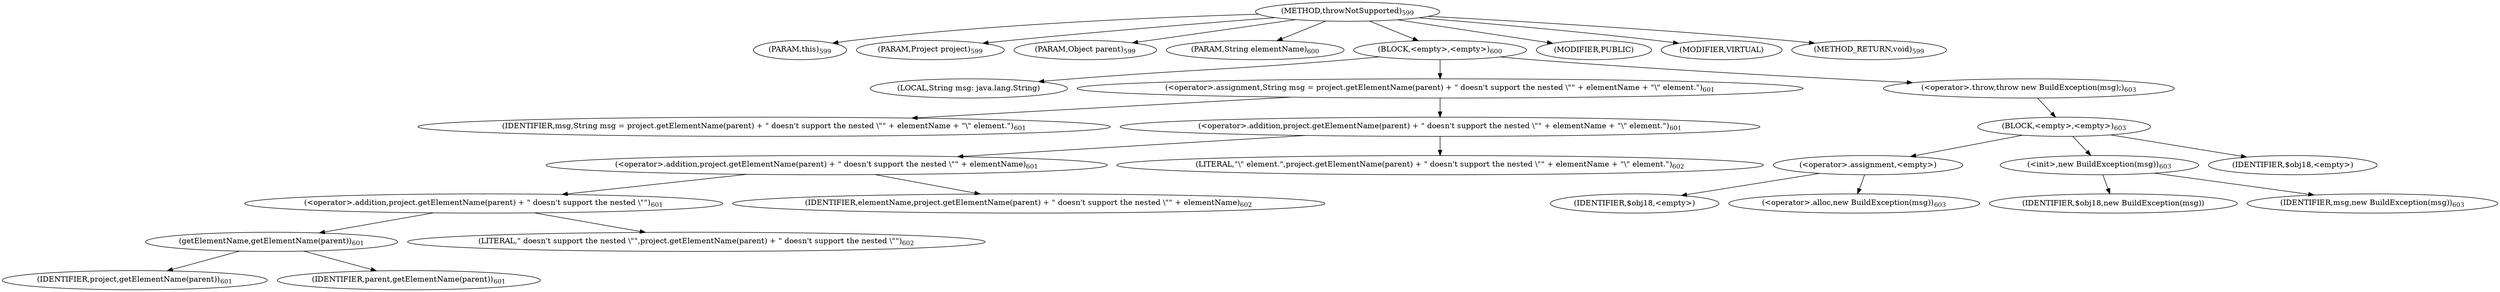 digraph "throwNotSupported" {  
"982" [label = <(METHOD,throwNotSupported)<SUB>599</SUB>> ]
"983" [label = <(PARAM,this)<SUB>599</SUB>> ]
"984" [label = <(PARAM,Project project)<SUB>599</SUB>> ]
"985" [label = <(PARAM,Object parent)<SUB>599</SUB>> ]
"986" [label = <(PARAM,String elementName)<SUB>600</SUB>> ]
"987" [label = <(BLOCK,&lt;empty&gt;,&lt;empty&gt;)<SUB>600</SUB>> ]
"988" [label = <(LOCAL,String msg: java.lang.String)> ]
"989" [label = <(&lt;operator&gt;.assignment,String msg = project.getElementName(parent) + &quot; doesn't support the nested \&quot;&quot; + elementName + &quot;\&quot; element.&quot;)<SUB>601</SUB>> ]
"990" [label = <(IDENTIFIER,msg,String msg = project.getElementName(parent) + &quot; doesn't support the nested \&quot;&quot; + elementName + &quot;\&quot; element.&quot;)<SUB>601</SUB>> ]
"991" [label = <(&lt;operator&gt;.addition,project.getElementName(parent) + &quot; doesn't support the nested \&quot;&quot; + elementName + &quot;\&quot; element.&quot;)<SUB>601</SUB>> ]
"992" [label = <(&lt;operator&gt;.addition,project.getElementName(parent) + &quot; doesn't support the nested \&quot;&quot; + elementName)<SUB>601</SUB>> ]
"993" [label = <(&lt;operator&gt;.addition,project.getElementName(parent) + &quot; doesn't support the nested \&quot;&quot;)<SUB>601</SUB>> ]
"994" [label = <(getElementName,getElementName(parent))<SUB>601</SUB>> ]
"995" [label = <(IDENTIFIER,project,getElementName(parent))<SUB>601</SUB>> ]
"996" [label = <(IDENTIFIER,parent,getElementName(parent))<SUB>601</SUB>> ]
"997" [label = <(LITERAL,&quot; doesn't support the nested \&quot;&quot;,project.getElementName(parent) + &quot; doesn't support the nested \&quot;&quot;)<SUB>602</SUB>> ]
"998" [label = <(IDENTIFIER,elementName,project.getElementName(parent) + &quot; doesn't support the nested \&quot;&quot; + elementName)<SUB>602</SUB>> ]
"999" [label = <(LITERAL,&quot;\&quot; element.&quot;,project.getElementName(parent) + &quot; doesn't support the nested \&quot;&quot; + elementName + &quot;\&quot; element.&quot;)<SUB>602</SUB>> ]
"1000" [label = <(&lt;operator&gt;.throw,throw new BuildException(msg);)<SUB>603</SUB>> ]
"1001" [label = <(BLOCK,&lt;empty&gt;,&lt;empty&gt;)<SUB>603</SUB>> ]
"1002" [label = <(&lt;operator&gt;.assignment,&lt;empty&gt;)> ]
"1003" [label = <(IDENTIFIER,$obj18,&lt;empty&gt;)> ]
"1004" [label = <(&lt;operator&gt;.alloc,new BuildException(msg))<SUB>603</SUB>> ]
"1005" [label = <(&lt;init&gt;,new BuildException(msg))<SUB>603</SUB>> ]
"1006" [label = <(IDENTIFIER,$obj18,new BuildException(msg))> ]
"1007" [label = <(IDENTIFIER,msg,new BuildException(msg))<SUB>603</SUB>> ]
"1008" [label = <(IDENTIFIER,$obj18,&lt;empty&gt;)> ]
"1009" [label = <(MODIFIER,PUBLIC)> ]
"1010" [label = <(MODIFIER,VIRTUAL)> ]
"1011" [label = <(METHOD_RETURN,void)<SUB>599</SUB>> ]
  "982" -> "983" 
  "982" -> "984" 
  "982" -> "985" 
  "982" -> "986" 
  "982" -> "987" 
  "982" -> "1009" 
  "982" -> "1010" 
  "982" -> "1011" 
  "987" -> "988" 
  "987" -> "989" 
  "987" -> "1000" 
  "989" -> "990" 
  "989" -> "991" 
  "991" -> "992" 
  "991" -> "999" 
  "992" -> "993" 
  "992" -> "998" 
  "993" -> "994" 
  "993" -> "997" 
  "994" -> "995" 
  "994" -> "996" 
  "1000" -> "1001" 
  "1001" -> "1002" 
  "1001" -> "1005" 
  "1001" -> "1008" 
  "1002" -> "1003" 
  "1002" -> "1004" 
  "1005" -> "1006" 
  "1005" -> "1007" 
}
